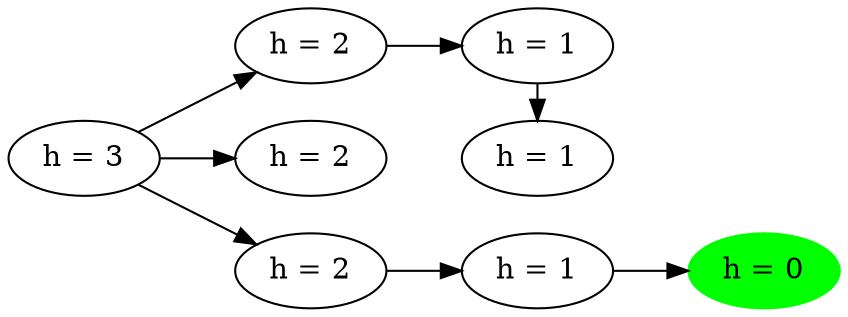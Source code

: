 digraph G {
    rankdir=LR;
    { A [ label = "h = 3" ] }
    { rank = same; B [ label = "h = 2" ]; C [ label = "h = 2" ]; D [ label = "h = 2" ] }
    { rank = same; E [ label = "h = 1" ]; F [ label = "h = 1" ]; G [ label = "h = 1" ] }
    { H  [ label = "h = 0", style = filled, color = green ] }
    A -> { B C D }
    B -> E
    E -> F
    D -> G
    G -> H
}
